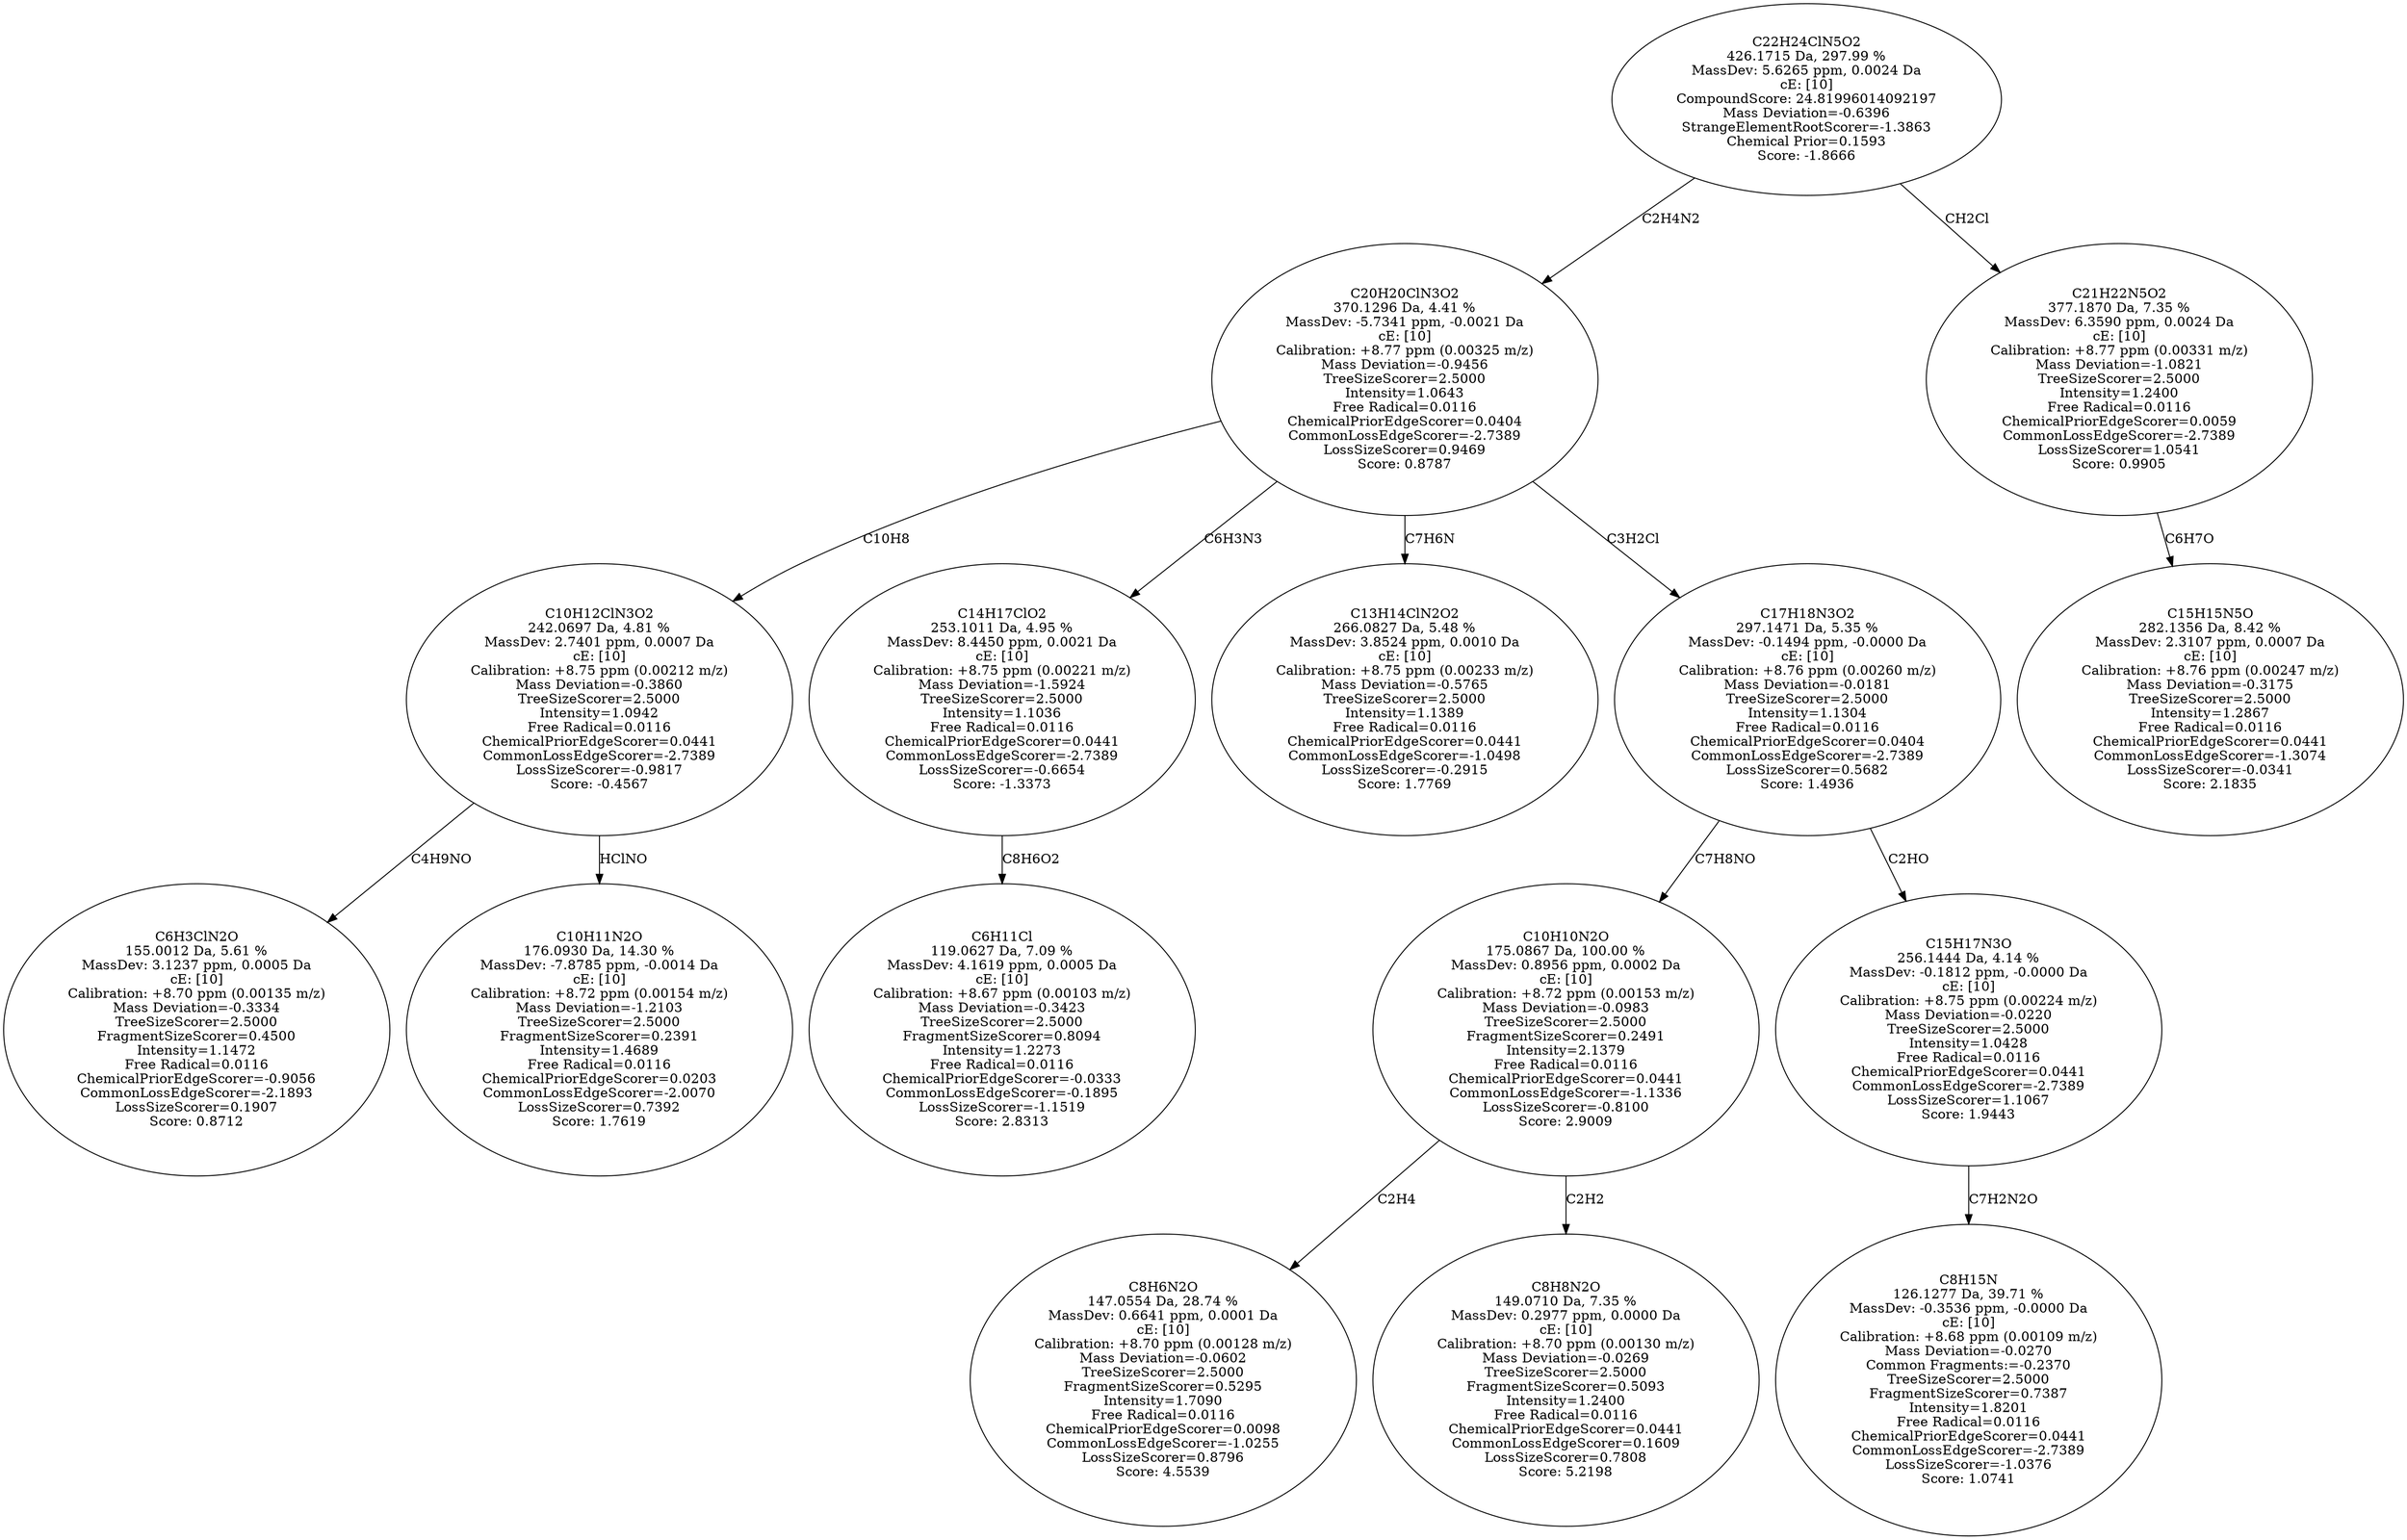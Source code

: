 strict digraph {
v1 [label="C6H3ClN2O\n155.0012 Da, 5.61 %\nMassDev: 3.1237 ppm, 0.0005 Da\ncE: [10]\nCalibration: +8.70 ppm (0.00135 m/z)\nMass Deviation=-0.3334\nTreeSizeScorer=2.5000\nFragmentSizeScorer=0.4500\nIntensity=1.1472\nFree Radical=0.0116\nChemicalPriorEdgeScorer=-0.9056\nCommonLossEdgeScorer=-2.1893\nLossSizeScorer=0.1907\nScore: 0.8712"];
v2 [label="C10H11N2O\n176.0930 Da, 14.30 %\nMassDev: -7.8785 ppm, -0.0014 Da\ncE: [10]\nCalibration: +8.72 ppm (0.00154 m/z)\nMass Deviation=-1.2103\nTreeSizeScorer=2.5000\nFragmentSizeScorer=0.2391\nIntensity=1.4689\nFree Radical=0.0116\nChemicalPriorEdgeScorer=0.0203\nCommonLossEdgeScorer=-2.0070\nLossSizeScorer=0.7392\nScore: 1.7619"];
v3 [label="C10H12ClN3O2\n242.0697 Da, 4.81 %\nMassDev: 2.7401 ppm, 0.0007 Da\ncE: [10]\nCalibration: +8.75 ppm (0.00212 m/z)\nMass Deviation=-0.3860\nTreeSizeScorer=2.5000\nIntensity=1.0942\nFree Radical=0.0116\nChemicalPriorEdgeScorer=0.0441\nCommonLossEdgeScorer=-2.7389\nLossSizeScorer=-0.9817\nScore: -0.4567"];
v4 [label="C6H11Cl\n119.0627 Da, 7.09 %\nMassDev: 4.1619 ppm, 0.0005 Da\ncE: [10]\nCalibration: +8.67 ppm (0.00103 m/z)\nMass Deviation=-0.3423\nTreeSizeScorer=2.5000\nFragmentSizeScorer=0.8094\nIntensity=1.2273\nFree Radical=0.0116\nChemicalPriorEdgeScorer=-0.0333\nCommonLossEdgeScorer=-0.1895\nLossSizeScorer=-1.1519\nScore: 2.8313"];
v5 [label="C14H17ClO2\n253.1011 Da, 4.95 %\nMassDev: 8.4450 ppm, 0.0021 Da\ncE: [10]\nCalibration: +8.75 ppm (0.00221 m/z)\nMass Deviation=-1.5924\nTreeSizeScorer=2.5000\nIntensity=1.1036\nFree Radical=0.0116\nChemicalPriorEdgeScorer=0.0441\nCommonLossEdgeScorer=-2.7389\nLossSizeScorer=-0.6654\nScore: -1.3373"];
v6 [label="C13H14ClN2O2\n266.0827 Da, 5.48 %\nMassDev: 3.8524 ppm, 0.0010 Da\ncE: [10]\nCalibration: +8.75 ppm (0.00233 m/z)\nMass Deviation=-0.5765\nTreeSizeScorer=2.5000\nIntensity=1.1389\nFree Radical=0.0116\nChemicalPriorEdgeScorer=0.0441\nCommonLossEdgeScorer=-1.0498\nLossSizeScorer=-0.2915\nScore: 1.7769"];
v7 [label="C8H6N2O\n147.0554 Da, 28.74 %\nMassDev: 0.6641 ppm, 0.0001 Da\ncE: [10]\nCalibration: +8.70 ppm (0.00128 m/z)\nMass Deviation=-0.0602\nTreeSizeScorer=2.5000\nFragmentSizeScorer=0.5295\nIntensity=1.7090\nFree Radical=0.0116\nChemicalPriorEdgeScorer=0.0098\nCommonLossEdgeScorer=-1.0255\nLossSizeScorer=0.8796\nScore: 4.5539"];
v8 [label="C8H8N2O\n149.0710 Da, 7.35 %\nMassDev: 0.2977 ppm, 0.0000 Da\ncE: [10]\nCalibration: +8.70 ppm (0.00130 m/z)\nMass Deviation=-0.0269\nTreeSizeScorer=2.5000\nFragmentSizeScorer=0.5093\nIntensity=1.2400\nFree Radical=0.0116\nChemicalPriorEdgeScorer=0.0441\nCommonLossEdgeScorer=0.1609\nLossSizeScorer=0.7808\nScore: 5.2198"];
v9 [label="C10H10N2O\n175.0867 Da, 100.00 %\nMassDev: 0.8956 ppm, 0.0002 Da\ncE: [10]\nCalibration: +8.72 ppm (0.00153 m/z)\nMass Deviation=-0.0983\nTreeSizeScorer=2.5000\nFragmentSizeScorer=0.2491\nIntensity=2.1379\nFree Radical=0.0116\nChemicalPriorEdgeScorer=0.0441\nCommonLossEdgeScorer=-1.1336\nLossSizeScorer=-0.8100\nScore: 2.9009"];
v10 [label="C8H15N\n126.1277 Da, 39.71 %\nMassDev: -0.3536 ppm, -0.0000 Da\ncE: [10]\nCalibration: +8.68 ppm (0.00109 m/z)\nMass Deviation=-0.0270\nCommon Fragments:=-0.2370\nTreeSizeScorer=2.5000\nFragmentSizeScorer=0.7387\nIntensity=1.8201\nFree Radical=0.0116\nChemicalPriorEdgeScorer=0.0441\nCommonLossEdgeScorer=-2.7389\nLossSizeScorer=-1.0376\nScore: 1.0741"];
v11 [label="C15H17N3O\n256.1444 Da, 4.14 %\nMassDev: -0.1812 ppm, -0.0000 Da\ncE: [10]\nCalibration: +8.75 ppm (0.00224 m/z)\nMass Deviation=-0.0220\nTreeSizeScorer=2.5000\nIntensity=1.0428\nFree Radical=0.0116\nChemicalPriorEdgeScorer=0.0441\nCommonLossEdgeScorer=-2.7389\nLossSizeScorer=1.1067\nScore: 1.9443"];
v12 [label="C17H18N3O2\n297.1471 Da, 5.35 %\nMassDev: -0.1494 ppm, -0.0000 Da\ncE: [10]\nCalibration: +8.76 ppm (0.00260 m/z)\nMass Deviation=-0.0181\nTreeSizeScorer=2.5000\nIntensity=1.1304\nFree Radical=0.0116\nChemicalPriorEdgeScorer=0.0404\nCommonLossEdgeScorer=-2.7389\nLossSizeScorer=0.5682\nScore: 1.4936"];
v13 [label="C20H20ClN3O2\n370.1296 Da, 4.41 %\nMassDev: -5.7341 ppm, -0.0021 Da\ncE: [10]\nCalibration: +8.77 ppm (0.00325 m/z)\nMass Deviation=-0.9456\nTreeSizeScorer=2.5000\nIntensity=1.0643\nFree Radical=0.0116\nChemicalPriorEdgeScorer=0.0404\nCommonLossEdgeScorer=-2.7389\nLossSizeScorer=0.9469\nScore: 0.8787"];
v14 [label="C15H15N5O\n282.1356 Da, 8.42 %\nMassDev: 2.3107 ppm, 0.0007 Da\ncE: [10]\nCalibration: +8.76 ppm (0.00247 m/z)\nMass Deviation=-0.3175\nTreeSizeScorer=2.5000\nIntensity=1.2867\nFree Radical=0.0116\nChemicalPriorEdgeScorer=0.0441\nCommonLossEdgeScorer=-1.3074\nLossSizeScorer=-0.0341\nScore: 2.1835"];
v15 [label="C21H22N5O2\n377.1870 Da, 7.35 %\nMassDev: 6.3590 ppm, 0.0024 Da\ncE: [10]\nCalibration: +8.77 ppm (0.00331 m/z)\nMass Deviation=-1.0821\nTreeSizeScorer=2.5000\nIntensity=1.2400\nFree Radical=0.0116\nChemicalPriorEdgeScorer=0.0059\nCommonLossEdgeScorer=-2.7389\nLossSizeScorer=1.0541\nScore: 0.9905"];
v16 [label="C22H24ClN5O2\n426.1715 Da, 297.99 %\nMassDev: 5.6265 ppm, 0.0024 Da\ncE: [10]\nCompoundScore: 24.81996014092197\nMass Deviation=-0.6396\nStrangeElementRootScorer=-1.3863\nChemical Prior=0.1593\nScore: -1.8666"];
v3 -> v1 [label="C4H9NO"];
v3 -> v2 [label="HClNO"];
v13 -> v3 [label="C10H8"];
v5 -> v4 [label="C8H6O2"];
v13 -> v5 [label="C6H3N3"];
v13 -> v6 [label="C7H6N"];
v9 -> v7 [label="C2H4"];
v9 -> v8 [label="C2H2"];
v12 -> v9 [label="C7H8NO"];
v11 -> v10 [label="C7H2N2O"];
v12 -> v11 [label="C2HO"];
v13 -> v12 [label="C3H2Cl"];
v16 -> v13 [label="C2H4N2"];
v15 -> v14 [label="C6H7O"];
v16 -> v15 [label="CH2Cl"];
}